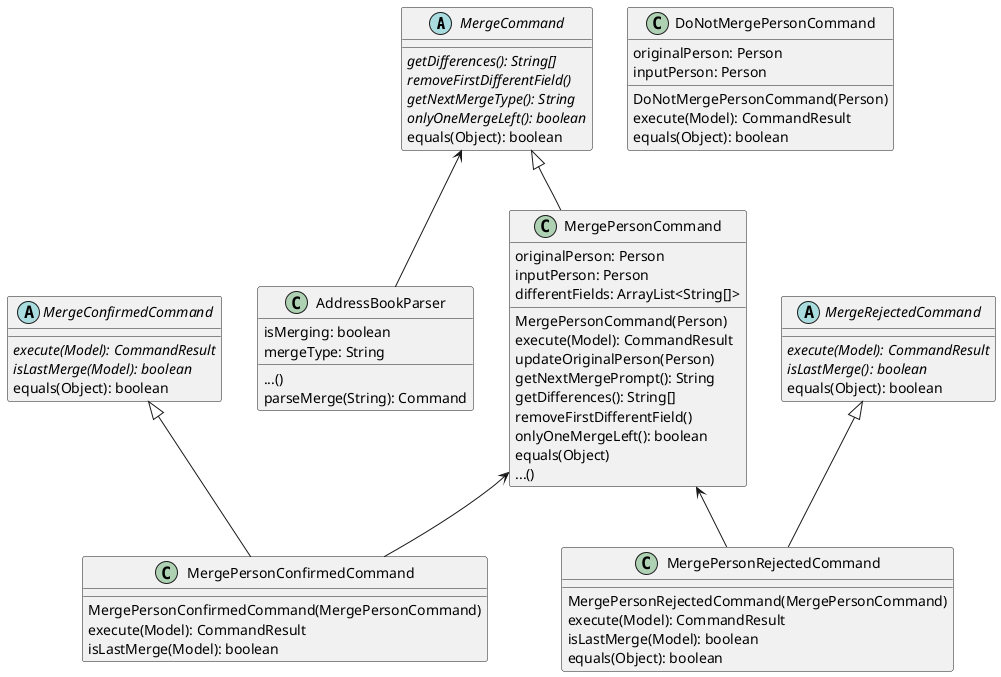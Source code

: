 @startuml

abstract class MergeCommand
class MergePersonCommand
MergeCommand <|-- MergePersonCommand

MergeCommand : {abstract} getDifferences(): String[]
MergeCommand : {abstract} removeFirstDifferentField()
MergeCommand : {abstract} getNextMergeType(): String
MergeCommand : {abstract} onlyOneMergeLeft(): boolean
MergeCommand : equals(Object): boolean

MergePersonCommand : originalPerson: Person
MergePersonCommand : inputPerson: Person
MergePersonCommand : differentFields: ArrayList<String[]>
MergePersonCommand : MergePersonCommand(Person)
MergePersonCommand : execute(Model): CommandResult
MergePersonCommand : updateOriginalPerson(Person)
MergePersonCommand : getNextMergePrompt(): String
MergePersonCommand : getDifferences(): String[]
MergePersonCommand : removeFirstDifferentField()
MergePersonCommand : onlyOneMergeLeft(): boolean
MergePersonCommand : equals(Object)
MergePersonCommand : ...()

abstract class MergeConfirmedCommand
class MergePersonConfirmedCommand
MergeConfirmedCommand <|-- MergePersonConfirmedCommand

MergeConfirmedCommand : {abstract} execute(Model): CommandResult
MergeConfirmedCommand : {abstract} isLastMerge(Model): boolean
MergeConfirmedCommand : equals(Object): boolean

MergePersonCommand <-- MergePersonConfirmedCommand
MergePersonConfirmedCommand : MergePersonConfirmedCommand(MergePersonCommand)
MergePersonConfirmedCommand : execute(Model): CommandResult
MergePersonConfirmedCommand : isLastMerge(Model): boolean

abstract class MergeRejectedCommand
class MergePersonRejectedCommand
MergeRejectedCommand <|-- MergePersonRejectedCommand

MergeRejectedCommand : {abstract} execute(Model): CommandResult
MergeRejectedCommand : {abstract} isLastMerge(): boolean
MergeRejectedCommand : equals(Object): boolean

MergePersonCommand <-- MergePersonRejectedCommand
MergePersonRejectedCommand : MergePersonRejectedCommand(MergePersonCommand)
MergePersonRejectedCommand : execute(Model): CommandResult
MergePersonRejectedCommand : isLastMerge(Model): boolean
MergePersonRejectedCommand : equals(Object): boolean

class DoNotMergePersonCommand
DoNotMergePersonCommand : originalPerson: Person
DoNotMergePersonCommand : inputPerson: Person
DoNotMergePersonCommand : DoNotMergePersonCommand(Person)
DoNotMergePersonCommand : execute(Model): CommandResult
DoNotMergePersonCommand : equals(Object): boolean

class AddressBookParser
AddressBookParser : ...()
MergeCommand <-- AddressBookParser
AddressBookParser : isMerging: boolean
AddressBookParser : mergeType: String
AddressBookParser : parseMerge(String): Command

@enduml
